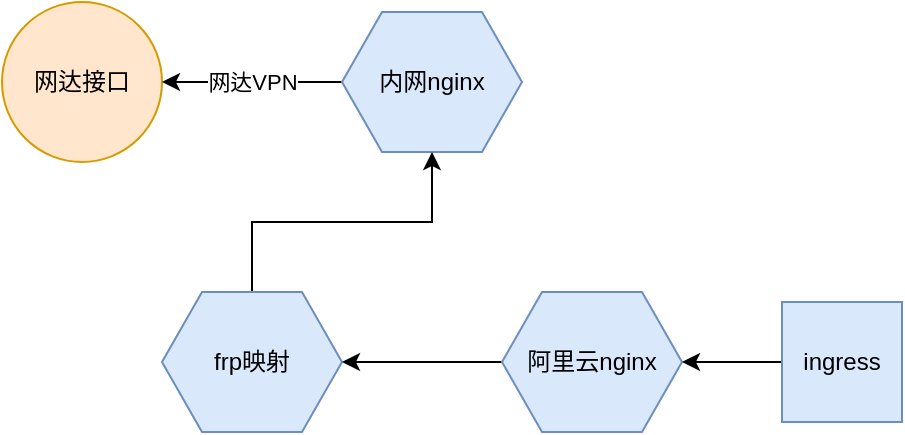 <mxfile version="13.10.0" type="github">
  <diagram id="dzCjaa1H0auTWYRWZh3I" name="Page-1">
    <mxGraphModel dx="1298" dy="843" grid="1" gridSize="10" guides="1" tooltips="1" connect="1" arrows="1" fold="1" page="1" pageScale="1" pageWidth="827" pageHeight="1169" math="0" shadow="0">
      <root>
        <mxCell id="0" />
        <mxCell id="1" parent="0" />
        <mxCell id="0jGnr8j1GbMgSdXvuTEG-1" value="网达接口" style="ellipse;whiteSpace=wrap;html=1;aspect=fixed;fillColor=#ffe6cc;strokeColor=#d79b00;" vertex="1" parent="1">
          <mxGeometry x="190" y="295" width="80" height="80" as="geometry" />
        </mxCell>
        <mxCell id="0jGnr8j1GbMgSdXvuTEG-3" value="网达VPN" style="edgeStyle=orthogonalEdgeStyle;rounded=0;orthogonalLoop=1;jettySize=auto;html=1;entryX=1;entryY=0.5;entryDx=0;entryDy=0;" edge="1" parent="1" source="0jGnr8j1GbMgSdXvuTEG-2" target="0jGnr8j1GbMgSdXvuTEG-1">
          <mxGeometry relative="1" as="geometry" />
        </mxCell>
        <mxCell id="0jGnr8j1GbMgSdXvuTEG-2" value="内网nginx" style="shape=hexagon;perimeter=hexagonPerimeter2;whiteSpace=wrap;html=1;fixedSize=1;fillColor=#dae8fc;strokeColor=#6c8ebf;" vertex="1" parent="1">
          <mxGeometry x="360" y="300" width="90" height="70" as="geometry" />
        </mxCell>
        <mxCell id="0jGnr8j1GbMgSdXvuTEG-10" style="edgeStyle=orthogonalEdgeStyle;rounded=0;orthogonalLoop=1;jettySize=auto;html=1;entryX=0.5;entryY=1;entryDx=0;entryDy=0;" edge="1" parent="1" source="0jGnr8j1GbMgSdXvuTEG-5" target="0jGnr8j1GbMgSdXvuTEG-2">
          <mxGeometry relative="1" as="geometry" />
        </mxCell>
        <mxCell id="0jGnr8j1GbMgSdXvuTEG-5" value="frp映射" style="shape=hexagon;perimeter=hexagonPerimeter2;whiteSpace=wrap;html=1;fixedSize=1;fillColor=#dae8fc;strokeColor=#6c8ebf;" vertex="1" parent="1">
          <mxGeometry x="270" y="440" width="90" height="70" as="geometry" />
        </mxCell>
        <mxCell id="0jGnr8j1GbMgSdXvuTEG-9" style="edgeStyle=orthogonalEdgeStyle;rounded=0;orthogonalLoop=1;jettySize=auto;html=1;entryX=1;entryY=0.5;entryDx=0;entryDy=0;" edge="1" parent="1" source="0jGnr8j1GbMgSdXvuTEG-6" target="0jGnr8j1GbMgSdXvuTEG-5">
          <mxGeometry relative="1" as="geometry" />
        </mxCell>
        <mxCell id="0jGnr8j1GbMgSdXvuTEG-6" value="阿里云nginx" style="shape=hexagon;perimeter=hexagonPerimeter2;whiteSpace=wrap;html=1;fixedSize=1;fillColor=#dae8fc;strokeColor=#6c8ebf;" vertex="1" parent="1">
          <mxGeometry x="440" y="440" width="90" height="70" as="geometry" />
        </mxCell>
        <mxCell id="0jGnr8j1GbMgSdXvuTEG-8" style="edgeStyle=orthogonalEdgeStyle;rounded=0;orthogonalLoop=1;jettySize=auto;html=1;entryX=1;entryY=0.5;entryDx=0;entryDy=0;" edge="1" parent="1" source="0jGnr8j1GbMgSdXvuTEG-7" target="0jGnr8j1GbMgSdXvuTEG-6">
          <mxGeometry relative="1" as="geometry" />
        </mxCell>
        <mxCell id="0jGnr8j1GbMgSdXvuTEG-7" value="ingress" style="rounded=0;whiteSpace=wrap;html=1;fillColor=#dae8fc;strokeColor=#6c8ebf;" vertex="1" parent="1">
          <mxGeometry x="580" y="445" width="60" height="60" as="geometry" />
        </mxCell>
      </root>
    </mxGraphModel>
  </diagram>
</mxfile>
